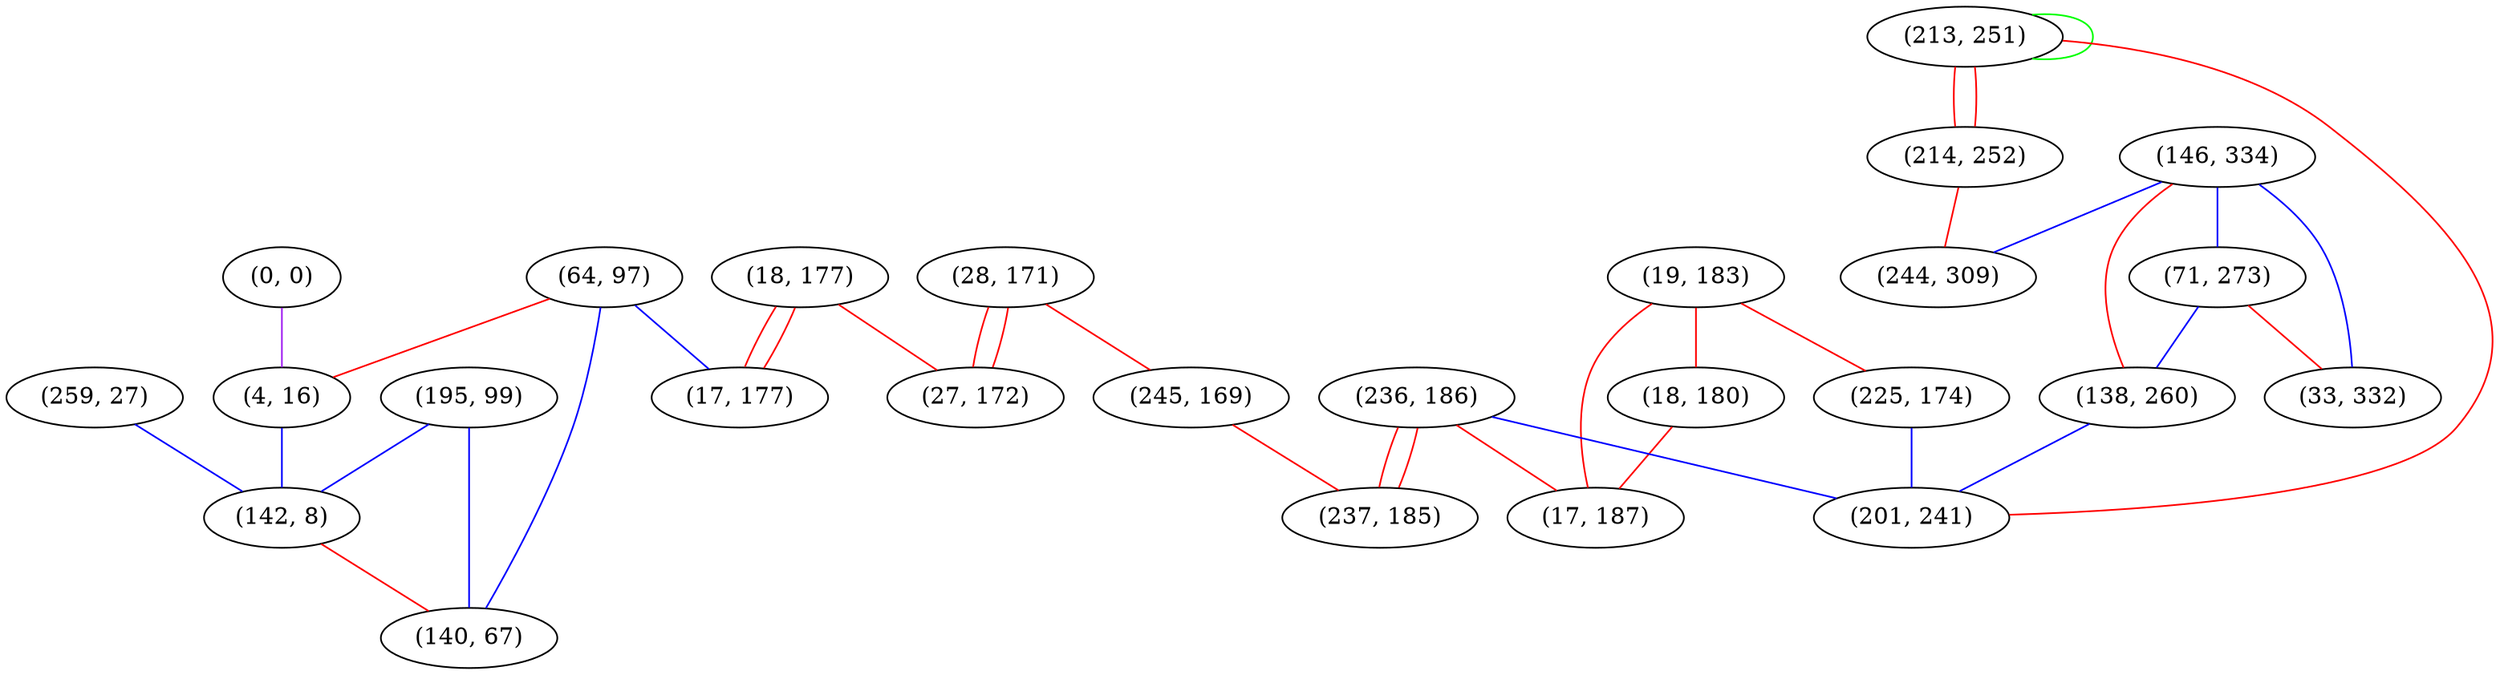 graph "" {
"(195, 99)";
"(19, 183)";
"(18, 180)";
"(28, 171)";
"(236, 186)";
"(146, 334)";
"(225, 174)";
"(18, 177)";
"(71, 273)";
"(17, 187)";
"(259, 27)";
"(64, 97)";
"(0, 0)";
"(138, 260)";
"(33, 332)";
"(213, 251)";
"(27, 172)";
"(4, 16)";
"(245, 169)";
"(201, 241)";
"(214, 252)";
"(17, 177)";
"(244, 309)";
"(237, 185)";
"(142, 8)";
"(140, 67)";
"(195, 99)" -- "(142, 8)"  [color=blue, key=0, weight=3];
"(195, 99)" -- "(140, 67)"  [color=blue, key=0, weight=3];
"(19, 183)" -- "(17, 187)"  [color=red, key=0, weight=1];
"(19, 183)" -- "(225, 174)"  [color=red, key=0, weight=1];
"(19, 183)" -- "(18, 180)"  [color=red, key=0, weight=1];
"(18, 180)" -- "(17, 187)"  [color=red, key=0, weight=1];
"(28, 171)" -- "(245, 169)"  [color=red, key=0, weight=1];
"(28, 171)" -- "(27, 172)"  [color=red, key=0, weight=1];
"(28, 171)" -- "(27, 172)"  [color=red, key=1, weight=1];
"(236, 186)" -- "(237, 185)"  [color=red, key=0, weight=1];
"(236, 186)" -- "(237, 185)"  [color=red, key=1, weight=1];
"(236, 186)" -- "(17, 187)"  [color=red, key=0, weight=1];
"(236, 186)" -- "(201, 241)"  [color=blue, key=0, weight=3];
"(146, 334)" -- "(244, 309)"  [color=blue, key=0, weight=3];
"(146, 334)" -- "(138, 260)"  [color=red, key=0, weight=1];
"(146, 334)" -- "(33, 332)"  [color=blue, key=0, weight=3];
"(146, 334)" -- "(71, 273)"  [color=blue, key=0, weight=3];
"(225, 174)" -- "(201, 241)"  [color=blue, key=0, weight=3];
"(18, 177)" -- "(27, 172)"  [color=red, key=0, weight=1];
"(18, 177)" -- "(17, 177)"  [color=red, key=0, weight=1];
"(18, 177)" -- "(17, 177)"  [color=red, key=1, weight=1];
"(71, 273)" -- "(138, 260)"  [color=blue, key=0, weight=3];
"(71, 273)" -- "(33, 332)"  [color=red, key=0, weight=1];
"(259, 27)" -- "(142, 8)"  [color=blue, key=0, weight=3];
"(64, 97)" -- "(17, 177)"  [color=blue, key=0, weight=3];
"(64, 97)" -- "(140, 67)"  [color=blue, key=0, weight=3];
"(64, 97)" -- "(4, 16)"  [color=red, key=0, weight=1];
"(0, 0)" -- "(4, 16)"  [color=purple, key=0, weight=4];
"(138, 260)" -- "(201, 241)"  [color=blue, key=0, weight=3];
"(213, 251)" -- "(214, 252)"  [color=red, key=0, weight=1];
"(213, 251)" -- "(214, 252)"  [color=red, key=1, weight=1];
"(213, 251)" -- "(201, 241)"  [color=red, key=0, weight=1];
"(213, 251)" -- "(213, 251)"  [color=green, key=0, weight=2];
"(4, 16)" -- "(142, 8)"  [color=blue, key=0, weight=3];
"(245, 169)" -- "(237, 185)"  [color=red, key=0, weight=1];
"(214, 252)" -- "(244, 309)"  [color=red, key=0, weight=1];
"(142, 8)" -- "(140, 67)"  [color=red, key=0, weight=1];
}
